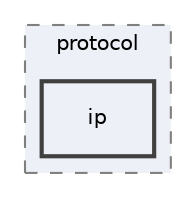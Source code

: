 digraph "/Users/jlu/zeek/src/packet_analysis/protocol/ip"
{
 // LATEX_PDF_SIZE
  edge [fontname="Helvetica",fontsize="10",labelfontname="Helvetica",labelfontsize="10"];
  node [fontname="Helvetica",fontsize="10",shape=record];
  compound=true
  subgraph clusterdir_d66370ba551cea76de8be34d28adc26c {
    graph [ bgcolor="#edf0f7", pencolor="grey50", style="filled,dashed,", label="protocol", fontname="Helvetica", fontsize="10", URL="dir_d66370ba551cea76de8be34d28adc26c.html"]
  dir_b12fbcf0c4e6b93cf3f6bbfadd8027ef [shape=box, label="ip", style="filled,bold,", fillcolor="#edf0f7", color="grey25", URL="dir_b12fbcf0c4e6b93cf3f6bbfadd8027ef.html"];
  }
}
